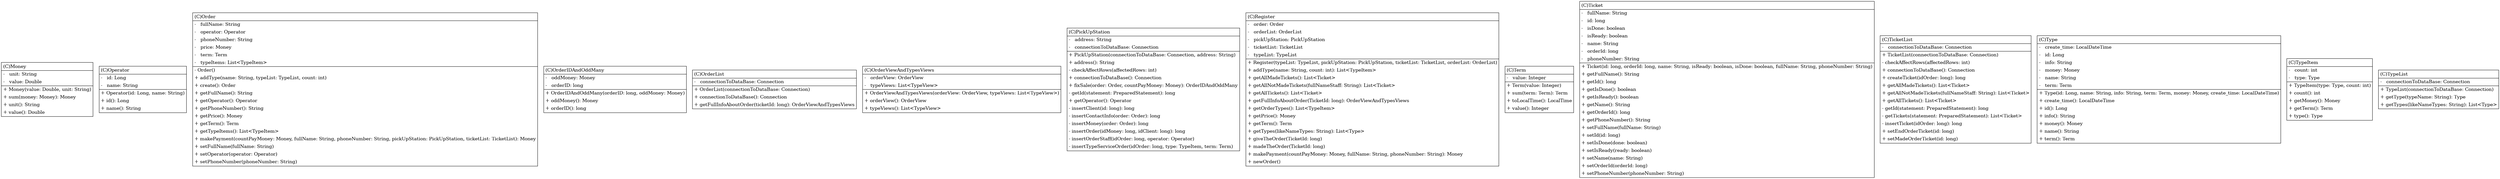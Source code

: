 @startuml

/' diagram meta data start
config=StructureConfiguration;
{
  "projectClassification": {
    "searchMode": "OpenProject", // OpenProject, AllProjects
    "includedProjects": "",
    "pathEndKeywords": "*.impl",
    "isClientPath": "",
    "isClientName": "",
    "isTestPath": "",
    "isTestName": "",
    "isMappingPath": "",
    "isMappingName": "",
    "isDataAccessPath": "",
    "isDataAccessName": "",
    "isDataStructurePath": "",
    "isDataStructureName": "",
    "isInterfaceStructuresPath": "",
    "isInterfaceStructuresName": "",
    "isEntryPointPath": "",
    "isEntryPointName": "",
    "treatFinalFieldsAsMandatory": false
  },
  "graphRestriction": {
    "classPackageExcludeFilter": "",
    "classPackageIncludeFilter": "org.vitapasser.photocopypoint.Model",
    "classNameExcludeFilter": "",
    "classNameIncludeFilter": "",
    "methodNameExcludeFilter": "",
    "methodNameIncludeFilter": "",
    "removeByInheritance": "", // inheritance/annotation based filtering is done in a second step
    "removeByAnnotation": "",
    "removeByClassPackage": "", // cleanup the graph after inheritance/annotation based filtering is done
    "removeByClassName": "",
    "cutMappings": false,
    "cutEnum": false,
    "cutTests": true,
    "cutClient": true,
    "cutDataAccess": false,
    "cutInterfaceStructures": false,
    "cutDataStructures": false,
    "cutGetterAndSetter": false,
    "cutConstructors": false
  },
  "graphTraversal": {
    "forwardDepth": 3,
    "backwardDepth": 3,
    "classPackageExcludeFilter": "",
    "classPackageIncludeFilter": "",
    "classNameExcludeFilter": "",
    "classNameIncludeFilter": "",
    "methodNameExcludeFilter": "",
    "methodNameIncludeFilter": "",
    "hideMappings": false,
    "hideDataStructures": false,
    "hidePrivateMethods": true,
    "hideInterfaceCalls": false, // indirection: implementation -> interface (is hidden) -> implementation
    "onlyShowApplicationEntryPoints": false, // root node is included
    "useMethodCallsForStructureDiagram": "ForwardOnly" // ForwardOnly, BothDirections, No
  },
  "details": {
    "aggregation": "GroupByClass", // ByClass, GroupByClass, None
    "showClassGenericTypes": true,
    "showMethods": true,
    "showMethodParameterNames": true,
    "showMethodParameterTypes": true,
    "showMethodReturnType": true,
    "showPackageLevels": 2,
    "showDetailedClassStructure": true
  },
  "rootClass": "org.vitapasser.photocopypoint.Model.Register",
  "extensionCallbackMethod": "" // qualified.class.name#methodName - signature: public static String method(String)
}
diagram meta data end '/



digraph g {
    rankdir="TB"
    splines=polyline
    

'nodes 

   
   Money1917344214[
	label=<<TABLE BORDER="1" CELLBORDER="0" CELLPADDING="4" CELLSPACING="0">
<TR><TD ALIGN="LEFT" >(C)Money</TD></TR>
<HR/>
<TR><TD ALIGN="LEFT" >-   unit: String </TD></TR>
<TR><TD ALIGN="LEFT" >-   value: Double </TD></TR>
<HR/>
<TR><TD ALIGN="LEFT" >+ Money(value: Double, unit: String)</TD></TR>
<TR><TD ALIGN="LEFT" >+ sum(money: Money): Money</TD></TR>
<TR><TD ALIGN="LEFT" >+ unit(): String</TD></TR>
<TR><TD ALIGN="LEFT" >+ value(): Double</TD></TR>
</TABLE>>
	style=filled
	margin=0
	shape=plaintext
	fillcolor="#FFFFFF"
];

Operator1917344214[
	label=<<TABLE BORDER="1" CELLBORDER="0" CELLPADDING="4" CELLSPACING="0">
<TR><TD ALIGN="LEFT" >(C)Operator</TD></TR>
<HR/>
<TR><TD ALIGN="LEFT" >-   id: Long </TD></TR>
<TR><TD ALIGN="LEFT" >-   name: String </TD></TR>
<HR/>
<TR><TD ALIGN="LEFT" >+ Operator(id: Long, name: String)</TD></TR>
<TR><TD ALIGN="LEFT" >+ id(): Long</TD></TR>
<TR><TD ALIGN="LEFT" >+ name(): String</TD></TR>
</TABLE>>
	style=filled
	margin=0
	shape=plaintext
	fillcolor="#FFFFFF"
];

Order1917344214[
	label=<<TABLE BORDER="1" CELLBORDER="0" CELLPADDING="4" CELLSPACING="0">
<TR><TD ALIGN="LEFT" >(C)Order</TD></TR>
<HR/>
<TR><TD ALIGN="LEFT" >-   fullName: String </TD></TR>
<TR><TD ALIGN="LEFT" >-   operator: Operator </TD></TR>
<TR><TD ALIGN="LEFT" >-   phoneNumber: String </TD></TR>
<TR><TD ALIGN="LEFT" >-   price: Money </TD></TR>
<TR><TD ALIGN="LEFT" >-   term: Term </TD></TR>
<TR><TD ALIGN="LEFT" >-   typeItems: List&lt;TypeItem&gt; </TD></TR>
<HR/>
<TR><TD ALIGN="LEFT" >- Order()</TD></TR>
<TR><TD ALIGN="LEFT" >+ addType(name: String, typeList: TypeList, count: int)</TD></TR>
<TR><TD ALIGN="LEFT" >+ create(): Order</TD></TR>
<TR><TD ALIGN="LEFT" >+ getFullName(): String</TD></TR>
<TR><TD ALIGN="LEFT" >+ getOperator(): Operator</TD></TR>
<TR><TD ALIGN="LEFT" >+ getPhoneNumber(): String</TD></TR>
<TR><TD ALIGN="LEFT" >+ getPrice(): Money</TD></TR>
<TR><TD ALIGN="LEFT" >+ getTerm(): Term</TD></TR>
<TR><TD ALIGN="LEFT" >+ getTypeItems(): List&lt;TypeItem&gt;</TD></TR>
<TR><TD ALIGN="LEFT" >+ makePayment(countPayMoney: Money, fullName: String, phoneNumber: String, pickUpStation: PickUpStation, ticketList: TicketList): Money</TD></TR>
<TR><TD ALIGN="LEFT" >+ setFullName(fullName: String)</TD></TR>
<TR><TD ALIGN="LEFT" >+ setOperator(operator: Operator)</TD></TR>
<TR><TD ALIGN="LEFT" >+ setPhoneNumber(phoneNumber: String)</TD></TR>
</TABLE>>
	style=filled
	margin=0
	shape=plaintext
	fillcolor="#FFFFFF"
];

OrderIDAndOddMany1917344214[
	label=<<TABLE BORDER="1" CELLBORDER="0" CELLPADDING="4" CELLSPACING="0">
<TR><TD ALIGN="LEFT" >(C)OrderIDAndOddMany</TD></TR>
<HR/>
<TR><TD ALIGN="LEFT" >-   oddMoney: Money </TD></TR>
<TR><TD ALIGN="LEFT" >-   orderID: long </TD></TR>
<HR/>
<TR><TD ALIGN="LEFT" >+ OrderIDAndOddMany(orderID: long, oddMoney: Money)</TD></TR>
<TR><TD ALIGN="LEFT" >+ oddMoney(): Money</TD></TR>
<TR><TD ALIGN="LEFT" >+ orderID(): long</TD></TR>
</TABLE>>
	style=filled
	margin=0
	shape=plaintext
	fillcolor="#FFFFFF"
];

OrderList1917344214[
	label=<<TABLE BORDER="1" CELLBORDER="0" CELLPADDING="4" CELLSPACING="0">
<TR><TD ALIGN="LEFT" >(C)OrderList</TD></TR>
<HR/>
<TR><TD ALIGN="LEFT" >-   connectionToDataBase: Connection </TD></TR>
<HR/>
<TR><TD ALIGN="LEFT" >+ OrderList(connectionToDataBase: Connection)</TD></TR>
<TR><TD ALIGN="LEFT" >+ connectionToDataBase(): Connection</TD></TR>
<TR><TD ALIGN="LEFT" >+ getFullInfoAboutOrder(ticketId: long): OrderViewAndTypesViews</TD></TR>
</TABLE>>
	style=filled
	margin=0
	shape=plaintext
	fillcolor="#FFFFFF"
];

OrderViewAndTypesViews1917344214[
	label=<<TABLE BORDER="1" CELLBORDER="0" CELLPADDING="4" CELLSPACING="0">
<TR><TD ALIGN="LEFT" >(C)OrderViewAndTypesViews</TD></TR>
<HR/>
<TR><TD ALIGN="LEFT" >-   orderView: OrderView </TD></TR>
<TR><TD ALIGN="LEFT" >-   typeViews: List&lt;TypeView&gt; </TD></TR>
<HR/>
<TR><TD ALIGN="LEFT" >+ OrderViewAndTypesViews(orderView: OrderView, typeViews: List&lt;TypeView&gt;)</TD></TR>
<TR><TD ALIGN="LEFT" >+ orderView(): OrderView</TD></TR>
<TR><TD ALIGN="LEFT" >+ typeViews(): List&lt;TypeView&gt;</TD></TR>
</TABLE>>
	style=filled
	margin=0
	shape=plaintext
	fillcolor="#FFFFFF"
];

PickUpStation1917344214[
	label=<<TABLE BORDER="1" CELLBORDER="0" CELLPADDING="4" CELLSPACING="0">
<TR><TD ALIGN="LEFT" >(C)PickUpStation</TD></TR>
<HR/>
<TR><TD ALIGN="LEFT" >-   address: String </TD></TR>
<TR><TD ALIGN="LEFT" >-   connectionToDataBase: Connection </TD></TR>
<HR/>
<TR><TD ALIGN="LEFT" >+ PickUpStation(connectionToDataBase: Connection, address: String)</TD></TR>
<TR><TD ALIGN="LEFT" >+ address(): String</TD></TR>
<TR><TD ALIGN="LEFT" >- checkAffectRows(affectedRows: int)</TD></TR>
<TR><TD ALIGN="LEFT" >+ connectionToDataBase(): Connection</TD></TR>
<TR><TD ALIGN="LEFT" >+ fixSale(order: Order, countPayMoney: Money): OrderIDAndOddMany</TD></TR>
<TR><TD ALIGN="LEFT" >- getId(statement: PreparedStatement): long</TD></TR>
<TR><TD ALIGN="LEFT" >+ getOperator(): Operator</TD></TR>
<TR><TD ALIGN="LEFT" >- insertClient(id: long): long</TD></TR>
<TR><TD ALIGN="LEFT" >- insertContactInfo(order: Order): long</TD></TR>
<TR><TD ALIGN="LEFT" >- insertMoney(order: Order): long</TD></TR>
<TR><TD ALIGN="LEFT" >- insertOrder(idMoney: long, idClient: long): long</TD></TR>
<TR><TD ALIGN="LEFT" >- insertOrderStaff(idOrder: long, operator: Operator)</TD></TR>
<TR><TD ALIGN="LEFT" >- insertTypeServiceOrder(idOrder: long, type: TypeItem, term: Term)</TD></TR>
</TABLE>>
	style=filled
	margin=0
	shape=plaintext
	fillcolor="#FFFFFF"
];

Register1917344214[
	label=<<TABLE BORDER="1" CELLBORDER="0" CELLPADDING="4" CELLSPACING="0">
<TR><TD ALIGN="LEFT" >(C)Register</TD></TR>
<HR/>
<TR><TD ALIGN="LEFT" >-   order: Order </TD></TR>
<TR><TD ALIGN="LEFT" >-   orderList: OrderList </TD></TR>
<TR><TD ALIGN="LEFT" >-   pickUpStation: PickUpStation </TD></TR>
<TR><TD ALIGN="LEFT" >-   ticketList: TicketList </TD></TR>
<TR><TD ALIGN="LEFT" >-   typeList: TypeList </TD></TR>
<HR/>
<TR><TD ALIGN="LEFT" >+ Register(typeList: TypeList, pickUpStation: PickUpStation, ticketList: TicketList, orderList: OrderList)</TD></TR>
<TR><TD ALIGN="LEFT" >+ addType(name: String, count: int): List&lt;TypeItem&gt;</TD></TR>
<TR><TD ALIGN="LEFT" >+ getAllMadeTickets(): List&lt;Ticket&gt;</TD></TR>
<TR><TD ALIGN="LEFT" >+ getAllNotMadeTickets(fullNameStaff: String): List&lt;Ticket&gt;</TD></TR>
<TR><TD ALIGN="LEFT" >+ getAllTickets(): List&lt;Ticket&gt;</TD></TR>
<TR><TD ALIGN="LEFT" >+ getFullInfoAboutOrder(TicketId: long): OrderViewAndTypesViews</TD></TR>
<TR><TD ALIGN="LEFT" >+ getOrderTypes(): List&lt;TypeItem&gt;</TD></TR>
<TR><TD ALIGN="LEFT" >+ getPrice(): Money</TD></TR>
<TR><TD ALIGN="LEFT" >+ getTerm(): Term</TD></TR>
<TR><TD ALIGN="LEFT" >+ getTypes(likeNameTypes: String): List&lt;Type&gt;</TD></TR>
<TR><TD ALIGN="LEFT" >+ giveTheOrder(TicketId: long)</TD></TR>
<TR><TD ALIGN="LEFT" >+ madeTheOrder(TicketId: long)</TD></TR>
<TR><TD ALIGN="LEFT" >+ makePayment(countPayMoney: Money, fullName: String, phoneNumber: String): Money</TD></TR>
<TR><TD ALIGN="LEFT" >+ newOrder()</TD></TR>
</TABLE>>
	style=filled
	margin=0
	shape=plaintext
	fillcolor="#FFFFFF"
];

Term1917344214[
	label=<<TABLE BORDER="1" CELLBORDER="0" CELLPADDING="4" CELLSPACING="0">
<TR><TD ALIGN="LEFT" >(C)Term</TD></TR>
<HR/>
<TR><TD ALIGN="LEFT" >-   value: Integer </TD></TR>
<HR/>
<TR><TD ALIGN="LEFT" >+ Term(value: Integer)</TD></TR>
<TR><TD ALIGN="LEFT" >+ sum(term: Term): Term</TD></TR>
<TR><TD ALIGN="LEFT" >+ toLocalTime(): LocalTime</TD></TR>
<TR><TD ALIGN="LEFT" >+ value(): Integer</TD></TR>
</TABLE>>
	style=filled
	margin=0
	shape=plaintext
	fillcolor="#FFFFFF"
];

Ticket1917344214[
	label=<<TABLE BORDER="1" CELLBORDER="0" CELLPADDING="4" CELLSPACING="0">
<TR><TD ALIGN="LEFT" >(C)Ticket</TD></TR>
<HR/>
<TR><TD ALIGN="LEFT" >-   fullName: String </TD></TR>
<TR><TD ALIGN="LEFT" >-   id: long </TD></TR>
<TR><TD ALIGN="LEFT" >-   isDone: boolean </TD></TR>
<TR><TD ALIGN="LEFT" >-   isReady: boolean </TD></TR>
<TR><TD ALIGN="LEFT" >-   name: String </TD></TR>
<TR><TD ALIGN="LEFT" >-   orderId: long </TD></TR>
<TR><TD ALIGN="LEFT" >-   phoneNumber: String </TD></TR>
<HR/>
<TR><TD ALIGN="LEFT" >+ Ticket(id: long, orderId: long, name: String, isReady: boolean, isDone: boolean, fullName: String, phoneNumber: String)</TD></TR>
<TR><TD ALIGN="LEFT" >+ getFullName(): String</TD></TR>
<TR><TD ALIGN="LEFT" >+ getId(): long</TD></TR>
<TR><TD ALIGN="LEFT" >+ getIsDone(): boolean</TD></TR>
<TR><TD ALIGN="LEFT" >+ getIsReady(): boolean</TD></TR>
<TR><TD ALIGN="LEFT" >+ getName(): String</TD></TR>
<TR><TD ALIGN="LEFT" >+ getOrderId(): long</TD></TR>
<TR><TD ALIGN="LEFT" >+ getPhoneNumber(): String</TD></TR>
<TR><TD ALIGN="LEFT" >+ setFullName(fullName: String)</TD></TR>
<TR><TD ALIGN="LEFT" >+ setId(id: long)</TD></TR>
<TR><TD ALIGN="LEFT" >+ setIsDone(done: boolean)</TD></TR>
<TR><TD ALIGN="LEFT" >+ setIsReady(ready: boolean)</TD></TR>
<TR><TD ALIGN="LEFT" >+ setName(name: String)</TD></TR>
<TR><TD ALIGN="LEFT" >+ setOrderId(orderId: long)</TD></TR>
<TR><TD ALIGN="LEFT" >+ setPhoneNumber(phoneNumber: String)</TD></TR>
</TABLE>>
	style=filled
	margin=0
	shape=plaintext
	fillcolor="#FFFFFF"
];

TicketList1917344214[
	label=<<TABLE BORDER="1" CELLBORDER="0" CELLPADDING="4" CELLSPACING="0">
<TR><TD ALIGN="LEFT" >(C)TicketList</TD></TR>
<HR/>
<TR><TD ALIGN="LEFT" >-   connectionToDataBase: Connection </TD></TR>
<HR/>
<TR><TD ALIGN="LEFT" >+ TicketList(connectionToDataBase: Connection)</TD></TR>
<TR><TD ALIGN="LEFT" >- checkAffectRows(affectedRows: int)</TD></TR>
<TR><TD ALIGN="LEFT" >+ connectionToDataBase(): Connection</TD></TR>
<TR><TD ALIGN="LEFT" >+ createTicket(idOrder: long): long</TD></TR>
<TR><TD ALIGN="LEFT" >+ getAllMadeTickets(): List&lt;Ticket&gt;</TD></TR>
<TR><TD ALIGN="LEFT" >+ getAllNotMadeTickets(fullNameStaff: String): List&lt;Ticket&gt;</TD></TR>
<TR><TD ALIGN="LEFT" >+ getAllTickets(): List&lt;Ticket&gt;</TD></TR>
<TR><TD ALIGN="LEFT" >- getId(statement: PreparedStatement): long</TD></TR>
<TR><TD ALIGN="LEFT" >- getTickets(statement: PreparedStatement): List&lt;Ticket&gt;</TD></TR>
<TR><TD ALIGN="LEFT" >- insertTicket(idOrder: long): long</TD></TR>
<TR><TD ALIGN="LEFT" >+ setEndOrderTicket(id: long)</TD></TR>
<TR><TD ALIGN="LEFT" >+ setMadeOrderTicket(id: long)</TD></TR>
</TABLE>>
	style=filled
	margin=0
	shape=plaintext
	fillcolor="#FFFFFF"
];

Type1917344214[
	label=<<TABLE BORDER="1" CELLBORDER="0" CELLPADDING="4" CELLSPACING="0">
<TR><TD ALIGN="LEFT" >(C)Type</TD></TR>
<HR/>
<TR><TD ALIGN="LEFT" >-   create_time: LocalDateTime </TD></TR>
<TR><TD ALIGN="LEFT" >-   id: Long </TD></TR>
<TR><TD ALIGN="LEFT" >-   info: String </TD></TR>
<TR><TD ALIGN="LEFT" >-   money: Money </TD></TR>
<TR><TD ALIGN="LEFT" >-   name: String </TD></TR>
<TR><TD ALIGN="LEFT" >-   term: Term </TD></TR>
<HR/>
<TR><TD ALIGN="LEFT" >+ Type(id: Long, name: String, info: String, term: Term, money: Money, create_time: LocalDateTime)</TD></TR>
<TR><TD ALIGN="LEFT" >+ create_time(): LocalDateTime</TD></TR>
<TR><TD ALIGN="LEFT" >+ id(): Long</TD></TR>
<TR><TD ALIGN="LEFT" >+ info(): String</TD></TR>
<TR><TD ALIGN="LEFT" >+ money(): Money</TD></TR>
<TR><TD ALIGN="LEFT" >+ name(): String</TD></TR>
<TR><TD ALIGN="LEFT" >+ term(): Term</TD></TR>
</TABLE>>
	style=filled
	margin=0
	shape=plaintext
	fillcolor="#FFFFFF"
];

TypeItem1917344214[
	label=<<TABLE BORDER="1" CELLBORDER="0" CELLPADDING="4" CELLSPACING="0">
<TR><TD ALIGN="LEFT" >(C)TypeItem</TD></TR>
<HR/>
<TR><TD ALIGN="LEFT" >-   count: int </TD></TR>
<TR><TD ALIGN="LEFT" >-   type: Type </TD></TR>
<HR/>
<TR><TD ALIGN="LEFT" >+ TypeItem(type: Type, count: int)</TD></TR>
<TR><TD ALIGN="LEFT" >+ count(): int</TD></TR>
<TR><TD ALIGN="LEFT" >+ getMoney(): Money</TD></TR>
<TR><TD ALIGN="LEFT" >+ getTerm(): Term</TD></TR>
<TR><TD ALIGN="LEFT" >+ type(): Type</TD></TR>
</TABLE>>
	style=filled
	margin=0
	shape=plaintext
	fillcolor="#FFFFFF"
];

TypeList1917344214[
	label=<<TABLE BORDER="1" CELLBORDER="0" CELLPADDING="4" CELLSPACING="0">
<TR><TD ALIGN="LEFT" >(C)TypeList</TD></TR>
<HR/>
<TR><TD ALIGN="LEFT" >-   connectionToDataBase: Connection </TD></TR>
<HR/>
<TR><TD ALIGN="LEFT" >+ TypeList(connectionToDataBase: Connection)</TD></TR>
<TR><TD ALIGN="LEFT" >+ getType(typeName: String): Type</TD></TR>
<TR><TD ALIGN="LEFT" >+ getTypes(likeNameTypes: String): List&lt;Type&gt;</TD></TR>
</TABLE>>
	style=filled
	margin=0
	shape=plaintext
	fillcolor="#FFFFFF"
];
    
}
@enduml